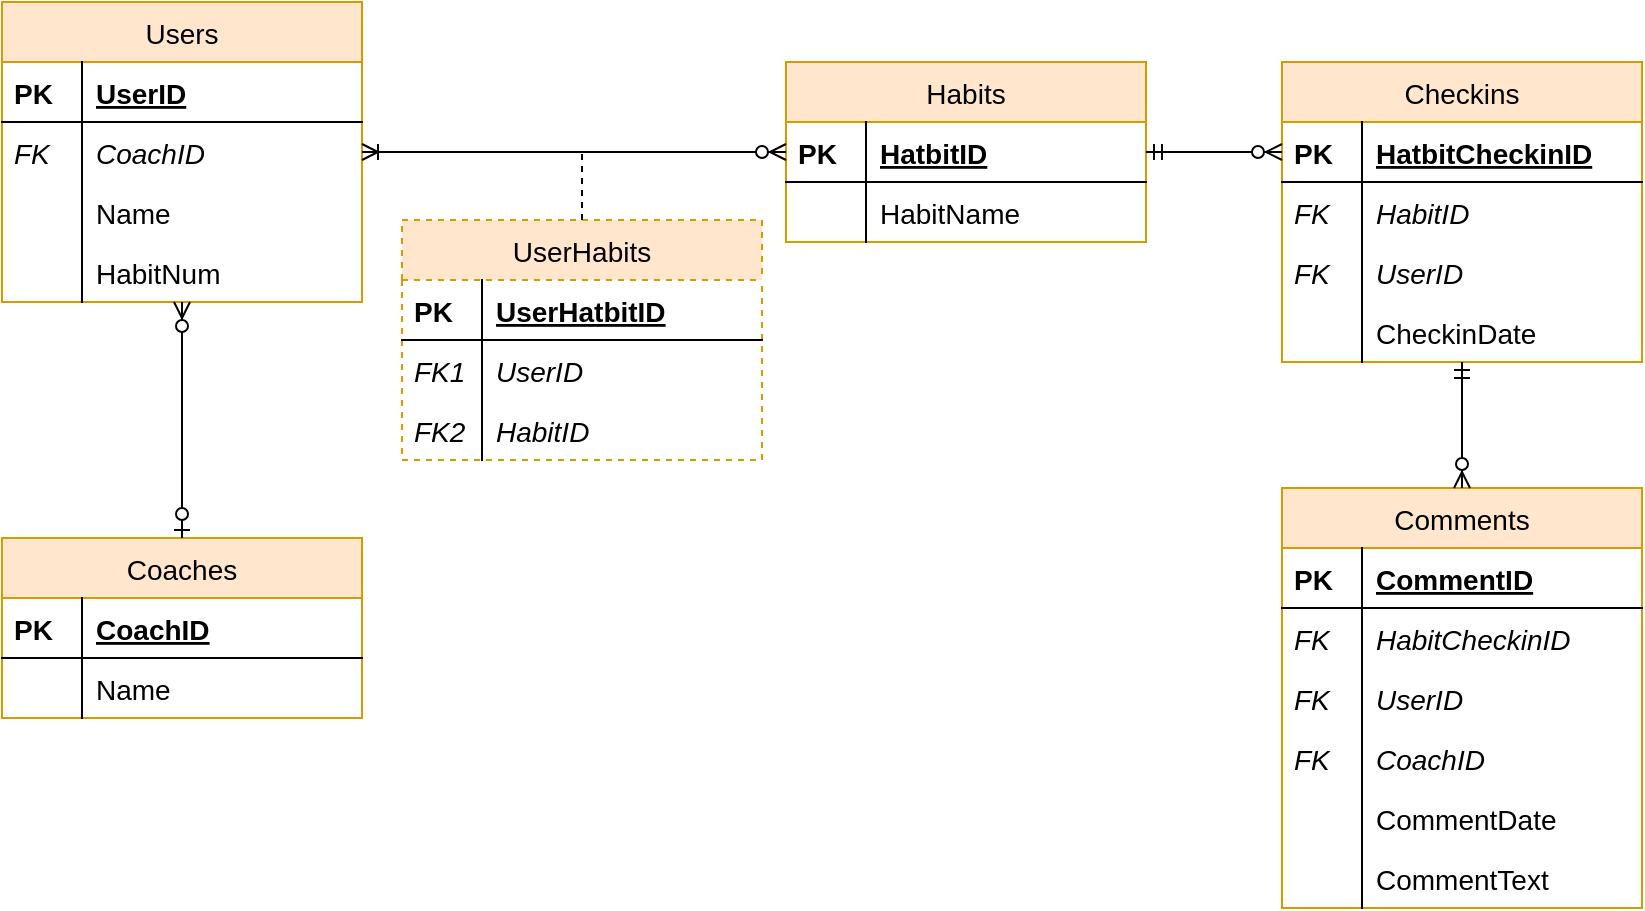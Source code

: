 <mxfile version="14.1.8" type="device"><diagram id="da-T14iYyUyeXvohfoaQ" name="Page-1"><mxGraphModel dx="886" dy="566" grid="1" gridSize="10" guides="1" tooltips="1" connect="1" arrows="1" fold="1" page="1" pageScale="1" pageWidth="850" pageHeight="1100" math="0" shadow="0"><root><mxCell id="0"/><mxCell id="1" parent="0"/><mxCell id="zdeeEC1gACVF3x_id2DQ-88" value="Users" style="swimlane;fontStyle=0;childLayout=stackLayout;horizontal=1;startSize=30;horizontalStack=0;resizeParent=1;resizeParentMax=0;resizeLast=0;collapsible=1;marginBottom=0;align=center;fontSize=14;sketch=0;strokeColor=#d79b00;fillColor=#ffe6cc;swimlaneFillColor=#ffffff;spacingBottom=0;spacingTop=0;" parent="1" vertex="1"><mxGeometry x="10" y="10" width="180" height="150" as="geometry"/></mxCell><mxCell id="zdeeEC1gACVF3x_id2DQ-322" value="UserID" style="shape=partialRectangle;fillColor=none;align=left;verticalAlign=middle;spacingLeft=45;rotatable=0;points=[[0,0.5],[1,0.5]];portConstraint=eastwest;dropTarget=0;top=0;left=0;right=0;fontStyle=5;fontSize=14;spacingBottom=0;spacingTop=0;" parent="zdeeEC1gACVF3x_id2DQ-88" vertex="1"><mxGeometry y="30" width="180" height="30" as="geometry"/></mxCell><mxCell id="zdeeEC1gACVF3x_id2DQ-323" value="PK" style="shape=partialRectangle;top=0;left=0;bottom=0;fillColor=none;stokeWidth=1;align=left;verticalAlign=middle;spacingLeft=4;spacingRight=4;overflow=hidden;rotatable=0;points=[];portConstraint=eastwest;part=1;fontStyle=1;fontSize=14;spacingBottom=0;spacingTop=0;" parent="zdeeEC1gACVF3x_id2DQ-322" vertex="1" connectable="0"><mxGeometry width="40" height="30" as="geometry"/></mxCell><mxCell id="zdeeEC1gACVF3x_id2DQ-328" value="CoachID" style="shape=partialRectangle;fillColor=none;align=left;verticalAlign=middle;spacingLeft=45;rotatable=0;points=[[0,0.5],[1,0.5]];portConstraint=eastwest;dropTarget=0;top=0;left=0;right=0;fontStyle=2;bottom=0;fontSize=14;spacingBottom=0;spacingTop=0;" parent="zdeeEC1gACVF3x_id2DQ-88" vertex="1"><mxGeometry y="60" width="180" height="30" as="geometry"/></mxCell><mxCell id="zdeeEC1gACVF3x_id2DQ-329" value="FK" style="shape=partialRectangle;top=0;left=0;bottom=0;fillColor=none;stokeWidth=1;align=left;verticalAlign=middle;spacingLeft=4;spacingRight=4;overflow=hidden;rotatable=0;points=[];portConstraint=eastwest;part=1;fontStyle=2;fontSize=14;spacingBottom=0;spacingTop=0;" parent="zdeeEC1gACVF3x_id2DQ-328" vertex="1" connectable="0"><mxGeometry width="40" height="30" as="geometry"/></mxCell><mxCell id="zdeeEC1gACVF3x_id2DQ-330" value="Name" style="shape=partialRectangle;fillColor=none;align=left;verticalAlign=middle;spacingLeft=45;rotatable=0;points=[[0,0.5],[1,0.5]];portConstraint=eastwest;dropTarget=0;top=0;left=0;right=0;fontStyle=0;bottom=0;strokeColor=none;fontSize=14;spacingBottom=0;spacingTop=0;" parent="zdeeEC1gACVF3x_id2DQ-88" vertex="1"><mxGeometry y="90" width="180" height="30" as="geometry"/></mxCell><mxCell id="zdeeEC1gACVF3x_id2DQ-331" value="" style="shape=partialRectangle;top=0;left=0;bottom=0;fillColor=none;stokeWidth=1;align=left;verticalAlign=middle;spacingLeft=4;spacingRight=4;overflow=hidden;rotatable=0;points=[];portConstraint=eastwest;part=1;fontStyle=2;fontSize=14;spacingBottom=0;spacingTop=0;" parent="zdeeEC1gACVF3x_id2DQ-330" vertex="1" connectable="0"><mxGeometry width="40" height="30" as="geometry"/></mxCell><mxCell id="zdeeEC1gACVF3x_id2DQ-332" value="HabitNum" style="shape=partialRectangle;fillColor=none;align=left;verticalAlign=middle;spacingLeft=45;rotatable=0;points=[[0,0.5],[1,0.5]];portConstraint=eastwest;dropTarget=0;top=0;left=0;right=0;fontStyle=0;bottom=0;strokeColor=none;fontSize=14;spacingBottom=0;spacingTop=0;" parent="zdeeEC1gACVF3x_id2DQ-88" vertex="1"><mxGeometry y="120" width="180" height="30" as="geometry"/></mxCell><mxCell id="zdeeEC1gACVF3x_id2DQ-333" value="" style="shape=partialRectangle;top=0;left=0;bottom=0;fillColor=none;stokeWidth=1;align=left;verticalAlign=middle;spacingLeft=4;spacingRight=4;overflow=hidden;rotatable=0;points=[];portConstraint=eastwest;part=1;fontStyle=2;fontSize=14;spacingBottom=0;spacingTop=0;" parent="zdeeEC1gACVF3x_id2DQ-332" vertex="1" connectable="0"><mxGeometry width="40" height="30" as="geometry"/></mxCell><mxCell id="zdeeEC1gACVF3x_id2DQ-117" value="Coaches" style="swimlane;fontStyle=0;childLayout=stackLayout;horizontal=1;startSize=30;horizontalStack=0;resizeParent=1;resizeParentMax=0;resizeLast=0;collapsible=1;marginBottom=0;align=center;fontSize=14;sketch=0;strokeColor=#d79b00;fillColor=#ffe6cc;swimlaneFillColor=#ffffff;spacingBottom=0;spacingTop=0;" parent="1" vertex="1"><mxGeometry x="10" y="278" width="180" height="90" as="geometry"/></mxCell><mxCell id="zdeeEC1gACVF3x_id2DQ-342" value="CoachID" style="shape=partialRectangle;fillColor=none;align=left;verticalAlign=middle;spacingLeft=45;rotatable=0;points=[[0,0.5],[1,0.5]];portConstraint=eastwest;dropTarget=0;top=0;left=0;right=0;fontStyle=5;fontSize=14;spacingBottom=0;spacingTop=0;" parent="zdeeEC1gACVF3x_id2DQ-117" vertex="1"><mxGeometry y="30" width="180" height="30" as="geometry"/></mxCell><mxCell id="zdeeEC1gACVF3x_id2DQ-343" value="PK" style="shape=partialRectangle;top=0;left=0;bottom=0;fillColor=none;stokeWidth=1;align=left;verticalAlign=middle;spacingLeft=4;spacingRight=4;overflow=hidden;rotatable=0;points=[];portConstraint=eastwest;part=1;fontStyle=1;fontSize=14;spacingBottom=0;spacingTop=0;" parent="zdeeEC1gACVF3x_id2DQ-342" vertex="1" connectable="0"><mxGeometry width="40" height="30" as="geometry"/></mxCell><mxCell id="zdeeEC1gACVF3x_id2DQ-344" value="Name" style="shape=partialRectangle;fillColor=none;align=left;verticalAlign=middle;spacingLeft=45;rotatable=0;points=[[0,0.5],[1,0.5]];portConstraint=eastwest;dropTarget=0;top=0;left=0;right=0;fontStyle=0;bottom=0;strokeColor=none;fontSize=14;spacingBottom=0;spacingTop=0;" parent="zdeeEC1gACVF3x_id2DQ-117" vertex="1"><mxGeometry y="60" width="180" height="30" as="geometry"/></mxCell><mxCell id="zdeeEC1gACVF3x_id2DQ-345" value="" style="shape=partialRectangle;top=0;left=0;bottom=0;fillColor=none;stokeWidth=1;align=left;verticalAlign=middle;spacingLeft=4;spacingRight=4;overflow=hidden;rotatable=0;points=[];portConstraint=eastwest;part=1;fontStyle=2;fontSize=14;spacingBottom=0;spacingTop=0;" parent="zdeeEC1gACVF3x_id2DQ-344" vertex="1" connectable="0"><mxGeometry width="40" height="30" as="geometry"/></mxCell><mxCell id="zdeeEC1gACVF3x_id2DQ-346" value="UserHabits" style="swimlane;fontStyle=0;childLayout=stackLayout;horizontal=1;startSize=30;horizontalStack=0;resizeParent=1;resizeParentMax=0;resizeLast=0;collapsible=1;marginBottom=0;align=center;fontSize=14;sketch=0;strokeColor=#d79b00;fillColor=#ffe6cc;swimlaneFillColor=#ffffff;spacingBottom=0;spacingTop=0;dashed=1;strokeWidth=1;" parent="1" vertex="1"><mxGeometry x="210" y="119" width="180" height="120" as="geometry"/></mxCell><mxCell id="zdeeEC1gACVF3x_id2DQ-347" value="UserHatbitID" style="shape=partialRectangle;fillColor=none;align=left;verticalAlign=middle;spacingLeft=45;rotatable=0;points=[[0,0.5],[1,0.5]];portConstraint=eastwest;dropTarget=0;top=0;left=0;right=0;fontStyle=5;fontSize=14;spacingBottom=0;spacingTop=0;" parent="zdeeEC1gACVF3x_id2DQ-346" vertex="1"><mxGeometry y="30" width="180" height="30" as="geometry"/></mxCell><mxCell id="zdeeEC1gACVF3x_id2DQ-348" value="PK" style="shape=partialRectangle;top=0;left=0;bottom=0;fillColor=none;stokeWidth=1;align=left;verticalAlign=middle;spacingLeft=4;spacingRight=4;overflow=hidden;rotatable=0;points=[];portConstraint=eastwest;part=1;fontStyle=1;fontSize=14;spacingBottom=0;spacingTop=0;" parent="zdeeEC1gACVF3x_id2DQ-347" vertex="1" connectable="0"><mxGeometry width="40" height="30" as="geometry"/></mxCell><mxCell id="zdeeEC1gACVF3x_id2DQ-349" value="UserID" style="shape=partialRectangle;fillColor=none;align=left;verticalAlign=middle;spacingLeft=45;rotatable=0;points=[[0,0.5],[1,0.5]];portConstraint=eastwest;dropTarget=0;top=0;left=0;right=0;fontStyle=2;bottom=0;strokeColor=none;fontSize=14;spacingBottom=0;spacingTop=0;" parent="zdeeEC1gACVF3x_id2DQ-346" vertex="1"><mxGeometry y="60" width="180" height="30" as="geometry"/></mxCell><mxCell id="zdeeEC1gACVF3x_id2DQ-350" value="FK1" style="shape=partialRectangle;top=0;left=0;bottom=0;fillColor=none;stokeWidth=1;align=left;verticalAlign=middle;spacingLeft=4;spacingRight=4;overflow=hidden;rotatable=0;points=[];portConstraint=eastwest;part=1;fontStyle=2;fontSize=14;spacingBottom=0;spacingTop=0;" parent="zdeeEC1gACVF3x_id2DQ-349" vertex="1" connectable="0"><mxGeometry width="40" height="30" as="geometry"/></mxCell><mxCell id="zdeeEC1gACVF3x_id2DQ-351" value="HabitID" style="shape=partialRectangle;fillColor=none;align=left;verticalAlign=middle;spacingLeft=45;rotatable=0;points=[[0,0.5],[1,0.5]];portConstraint=eastwest;dropTarget=0;top=0;left=0;right=0;fontStyle=2;bottom=0;strokeColor=none;fontSize=14;spacingBottom=0;spacingTop=0;" parent="zdeeEC1gACVF3x_id2DQ-346" vertex="1"><mxGeometry y="90" width="180" height="30" as="geometry"/></mxCell><mxCell id="zdeeEC1gACVF3x_id2DQ-352" value="FK2" style="shape=partialRectangle;top=0;left=0;bottom=0;fillColor=none;stokeWidth=1;align=left;verticalAlign=middle;spacingLeft=4;spacingRight=4;overflow=hidden;rotatable=0;points=[];portConstraint=eastwest;part=1;fontStyle=2;fontSize=14;spacingBottom=0;spacingTop=0;" parent="zdeeEC1gACVF3x_id2DQ-351" vertex="1" connectable="0"><mxGeometry width="40" height="30" as="geometry"/></mxCell><mxCell id="zdeeEC1gACVF3x_id2DQ-392" value="" style="endArrow=none;html=1;rounded=0;fontSize=14;exitX=0.5;exitY=0;exitDx=0;exitDy=0;dashed=1;" parent="zdeeEC1gACVF3x_id2DQ-346" source="zdeeEC1gACVF3x_id2DQ-346" edge="1"><mxGeometry relative="1" as="geometry"><mxPoint x="90" y="-4" as="sourcePoint"/><mxPoint x="90" y="-34" as="targetPoint"/></mxGeometry></mxCell><mxCell id="zdeeEC1gACVF3x_id2DQ-353" value="Habits" style="swimlane;fontStyle=0;childLayout=stackLayout;horizontal=1;startSize=30;horizontalStack=0;resizeParent=1;resizeParentMax=0;resizeLast=0;collapsible=1;marginBottom=0;align=center;fontSize=14;sketch=0;strokeColor=#d79b00;fillColor=#ffe6cc;swimlaneFillColor=#ffffff;spacingBottom=0;spacingTop=0;" parent="1" vertex="1"><mxGeometry x="402" y="40" width="180" height="90" as="geometry"/></mxCell><mxCell id="zdeeEC1gACVF3x_id2DQ-354" value="HatbitID" style="shape=partialRectangle;fillColor=none;align=left;verticalAlign=middle;spacingLeft=45;rotatable=0;points=[[0,0.5],[1,0.5]];portConstraint=eastwest;dropTarget=0;top=0;left=0;right=0;fontStyle=5;fontSize=14;spacingBottom=0;spacingTop=0;" parent="zdeeEC1gACVF3x_id2DQ-353" vertex="1"><mxGeometry y="30" width="180" height="30" as="geometry"/></mxCell><mxCell id="zdeeEC1gACVF3x_id2DQ-355" value="PK" style="shape=partialRectangle;top=0;left=0;bottom=0;fillColor=none;stokeWidth=1;align=left;verticalAlign=middle;spacingLeft=4;spacingRight=4;overflow=hidden;rotatable=0;points=[];portConstraint=eastwest;part=1;fontStyle=1;fontSize=14;spacingBottom=0;spacingTop=0;" parent="zdeeEC1gACVF3x_id2DQ-354" vertex="1" connectable="0"><mxGeometry width="40" height="30" as="geometry"/></mxCell><mxCell id="zdeeEC1gACVF3x_id2DQ-356" value="HabitName" style="shape=partialRectangle;fillColor=none;align=left;verticalAlign=middle;spacingLeft=45;rotatable=0;points=[[0,0.5],[1,0.5]];portConstraint=eastwest;dropTarget=0;top=0;left=0;right=0;fontStyle=0;bottom=0;strokeColor=none;fontSize=14;spacingBottom=0;spacingTop=0;" parent="zdeeEC1gACVF3x_id2DQ-353" vertex="1"><mxGeometry y="60" width="180" height="30" as="geometry"/></mxCell><mxCell id="zdeeEC1gACVF3x_id2DQ-357" value="" style="shape=partialRectangle;top=0;left=0;bottom=0;fillColor=none;stokeWidth=1;align=left;verticalAlign=middle;spacingLeft=4;spacingRight=4;overflow=hidden;rotatable=0;points=[];portConstraint=eastwest;part=1;fontStyle=2;fontSize=14;spacingBottom=0;spacingTop=0;" parent="zdeeEC1gACVF3x_id2DQ-356" vertex="1" connectable="0"><mxGeometry width="40" height="30" as="geometry"/></mxCell><mxCell id="zdeeEC1gACVF3x_id2DQ-360" value="Checkins" style="swimlane;fontStyle=0;childLayout=stackLayout;horizontal=1;startSize=30;horizontalStack=0;resizeParent=1;resizeParentMax=0;resizeLast=0;collapsible=1;marginBottom=0;align=center;fontSize=14;sketch=0;strokeColor=#d79b00;fillColor=#ffe6cc;swimlaneFillColor=#ffffff;spacingBottom=0;spacingTop=0;" parent="1" vertex="1"><mxGeometry x="650" y="40" width="180" height="150" as="geometry"/></mxCell><mxCell id="zdeeEC1gACVF3x_id2DQ-361" value="HatbitCheckinID" style="shape=partialRectangle;fillColor=none;align=left;verticalAlign=middle;spacingLeft=45;rotatable=0;points=[[0,0.5],[1,0.5]];portConstraint=eastwest;dropTarget=0;top=0;left=0;right=0;fontStyle=5;fontSize=14;spacingBottom=0;spacingTop=0;" parent="zdeeEC1gACVF3x_id2DQ-360" vertex="1"><mxGeometry y="30" width="180" height="30" as="geometry"/></mxCell><mxCell id="zdeeEC1gACVF3x_id2DQ-362" value="PK" style="shape=partialRectangle;top=0;left=0;bottom=0;fillColor=none;stokeWidth=1;align=left;verticalAlign=middle;spacingLeft=4;spacingRight=4;overflow=hidden;rotatable=0;points=[];portConstraint=eastwest;part=1;fontStyle=1;fontSize=14;spacingBottom=0;spacingTop=0;" parent="zdeeEC1gACVF3x_id2DQ-361" vertex="1" connectable="0"><mxGeometry width="40" height="30" as="geometry"/></mxCell><mxCell id="zdeeEC1gACVF3x_id2DQ-363" value="HabitID" style="shape=partialRectangle;fillColor=none;align=left;verticalAlign=middle;spacingLeft=45;rotatable=0;points=[[0,0.5],[1,0.5]];portConstraint=eastwest;dropTarget=0;top=0;left=0;right=0;fontStyle=2;bottom=0;strokeColor=none;fontSize=14;spacingBottom=0;spacingTop=0;" parent="zdeeEC1gACVF3x_id2DQ-360" vertex="1"><mxGeometry y="60" width="180" height="30" as="geometry"/></mxCell><mxCell id="zdeeEC1gACVF3x_id2DQ-364" value="FK" style="shape=partialRectangle;top=0;left=0;bottom=0;fillColor=none;stokeWidth=1;align=left;verticalAlign=middle;spacingLeft=4;spacingRight=4;overflow=hidden;rotatable=0;points=[];portConstraint=eastwest;part=1;fontStyle=2;fontSize=14;spacingBottom=0;spacingTop=0;" parent="zdeeEC1gACVF3x_id2DQ-363" vertex="1" connectable="0"><mxGeometry width="40" height="30" as="geometry"/></mxCell><mxCell id="zdeeEC1gACVF3x_id2DQ-365" value="UserID" style="shape=partialRectangle;fillColor=none;align=left;verticalAlign=middle;spacingLeft=45;rotatable=0;points=[[0,0.5],[1,0.5]];portConstraint=eastwest;dropTarget=0;top=0;left=0;right=0;fontStyle=2;bottom=0;strokeColor=none;fontSize=14;spacingBottom=0;spacingTop=0;" parent="zdeeEC1gACVF3x_id2DQ-360" vertex="1"><mxGeometry y="90" width="180" height="30" as="geometry"/></mxCell><mxCell id="zdeeEC1gACVF3x_id2DQ-366" value="FK" style="shape=partialRectangle;top=0;left=0;bottom=0;fillColor=none;stokeWidth=1;align=left;verticalAlign=middle;spacingLeft=4;spacingRight=4;overflow=hidden;rotatable=0;points=[];portConstraint=eastwest;part=1;fontStyle=2;fontSize=14;spacingBottom=0;spacingTop=0;" parent="zdeeEC1gACVF3x_id2DQ-365" vertex="1" connectable="0"><mxGeometry width="40" height="30" as="geometry"/></mxCell><mxCell id="zdeeEC1gACVF3x_id2DQ-369" value="CheckinDate" style="shape=partialRectangle;fillColor=none;align=left;verticalAlign=middle;spacingLeft=45;rotatable=0;points=[[0,0.5],[1,0.5]];portConstraint=eastwest;dropTarget=0;top=0;left=0;right=0;fontStyle=0;bottom=0;strokeColor=none;fontSize=14;spacingBottom=0;spacingTop=0;" parent="zdeeEC1gACVF3x_id2DQ-360" vertex="1"><mxGeometry y="120" width="180" height="30" as="geometry"/></mxCell><mxCell id="zdeeEC1gACVF3x_id2DQ-370" value="" style="shape=partialRectangle;top=0;left=0;bottom=0;fillColor=none;stokeWidth=1;align=left;verticalAlign=middle;spacingLeft=4;spacingRight=4;overflow=hidden;rotatable=0;points=[];portConstraint=eastwest;part=1;fontStyle=2;fontSize=14;spacingBottom=0;spacingTop=0;" parent="zdeeEC1gACVF3x_id2DQ-369" vertex="1" connectable="0"><mxGeometry width="40" height="30" as="geometry"/></mxCell><mxCell id="zdeeEC1gACVF3x_id2DQ-371" value="Comments" style="swimlane;fontStyle=0;childLayout=stackLayout;horizontal=1;startSize=30;horizontalStack=0;resizeParent=1;resizeParentMax=0;resizeLast=0;collapsible=1;marginBottom=0;align=center;fontSize=14;sketch=0;strokeColor=#d79b00;fillColor=#ffe6cc;swimlaneFillColor=#ffffff;spacingBottom=0;spacingTop=0;" parent="1" vertex="1"><mxGeometry x="650" y="253" width="180" height="210" as="geometry"/></mxCell><mxCell id="zdeeEC1gACVF3x_id2DQ-372" value="CommentID" style="shape=partialRectangle;fillColor=none;align=left;verticalAlign=middle;spacingLeft=45;rotatable=0;points=[[0,0.5],[1,0.5]];portConstraint=eastwest;dropTarget=0;top=0;left=0;right=0;fontStyle=5;fontSize=14;spacingBottom=0;spacingTop=0;" parent="zdeeEC1gACVF3x_id2DQ-371" vertex="1"><mxGeometry y="30" width="180" height="30" as="geometry"/></mxCell><mxCell id="zdeeEC1gACVF3x_id2DQ-373" value="PK" style="shape=partialRectangle;top=0;left=0;bottom=0;fillColor=none;stokeWidth=1;align=left;verticalAlign=middle;spacingLeft=4;spacingRight=4;overflow=hidden;rotatable=0;points=[];portConstraint=eastwest;part=1;fontStyle=1;fontSize=14;spacingBottom=0;spacingTop=0;" parent="zdeeEC1gACVF3x_id2DQ-372" vertex="1" connectable="0"><mxGeometry width="40" height="30" as="geometry"/></mxCell><mxCell id="zdeeEC1gACVF3x_id2DQ-374" value="HabitCheckinID" style="shape=partialRectangle;fillColor=none;align=left;verticalAlign=middle;spacingLeft=45;rotatable=0;points=[[0,0.5],[1,0.5]];portConstraint=eastwest;dropTarget=0;top=0;left=0;right=0;fontStyle=2;bottom=0;strokeColor=none;fontSize=14;spacingBottom=0;spacingTop=0;" parent="zdeeEC1gACVF3x_id2DQ-371" vertex="1"><mxGeometry y="60" width="180" height="30" as="geometry"/></mxCell><mxCell id="zdeeEC1gACVF3x_id2DQ-375" value="FK" style="shape=partialRectangle;top=0;left=0;bottom=0;fillColor=none;stokeWidth=1;align=left;verticalAlign=middle;spacingLeft=4;spacingRight=4;overflow=hidden;rotatable=0;points=[];portConstraint=eastwest;part=1;fontStyle=2;fontSize=14;spacingBottom=0;spacingTop=0;" parent="zdeeEC1gACVF3x_id2DQ-374" vertex="1" connectable="0"><mxGeometry width="40" height="30" as="geometry"/></mxCell><mxCell id="zdeeEC1gACVF3x_id2DQ-376" value="UserID" style="shape=partialRectangle;fillColor=none;align=left;verticalAlign=middle;spacingLeft=45;rotatable=0;points=[[0,0.5],[1,0.5]];portConstraint=eastwest;dropTarget=0;top=0;left=0;right=0;fontStyle=2;bottom=0;strokeColor=none;fontSize=14;spacingBottom=0;spacingTop=0;" parent="zdeeEC1gACVF3x_id2DQ-371" vertex="1"><mxGeometry y="90" width="180" height="30" as="geometry"/></mxCell><mxCell id="zdeeEC1gACVF3x_id2DQ-377" value="FK" style="shape=partialRectangle;top=0;left=0;bottom=0;fillColor=none;stokeWidth=1;align=left;verticalAlign=middle;spacingLeft=4;spacingRight=4;overflow=hidden;rotatable=0;points=[];portConstraint=eastwest;part=1;fontStyle=2;fontSize=14;spacingBottom=0;spacingTop=0;" parent="zdeeEC1gACVF3x_id2DQ-376" vertex="1" connectable="0"><mxGeometry width="40" height="30" as="geometry"/></mxCell><mxCell id="zdeeEC1gACVF3x_id2DQ-380" value="CoachID" style="shape=partialRectangle;fillColor=none;align=left;verticalAlign=middle;spacingLeft=45;rotatable=0;points=[[0,0.5],[1,0.5]];portConstraint=eastwest;dropTarget=0;top=0;left=0;right=0;fontStyle=2;bottom=0;fontSize=14;spacingBottom=0;spacingTop=0;" parent="zdeeEC1gACVF3x_id2DQ-371" vertex="1"><mxGeometry y="120" width="180" height="30" as="geometry"/></mxCell><mxCell id="zdeeEC1gACVF3x_id2DQ-381" value="FK" style="shape=partialRectangle;top=0;left=0;bottom=0;fillColor=none;stokeWidth=1;align=left;verticalAlign=middle;spacingLeft=4;spacingRight=4;overflow=hidden;rotatable=0;points=[];portConstraint=eastwest;part=1;fontStyle=2;fontSize=14;spacingBottom=0;spacingTop=0;" parent="zdeeEC1gACVF3x_id2DQ-380" vertex="1" connectable="0"><mxGeometry width="40" height="30" as="geometry"/></mxCell><mxCell id="zdeeEC1gACVF3x_id2DQ-378" value="CommentDate" style="shape=partialRectangle;fillColor=none;align=left;verticalAlign=middle;spacingLeft=45;rotatable=0;points=[[0,0.5],[1,0.5]];portConstraint=eastwest;dropTarget=0;top=0;left=0;right=0;fontStyle=0;bottom=0;strokeColor=none;fontSize=14;spacingBottom=0;spacingTop=0;" parent="zdeeEC1gACVF3x_id2DQ-371" vertex="1"><mxGeometry y="150" width="180" height="30" as="geometry"/></mxCell><mxCell id="zdeeEC1gACVF3x_id2DQ-379" value="" style="shape=partialRectangle;top=0;left=0;bottom=0;fillColor=none;stokeWidth=1;align=left;verticalAlign=middle;spacingLeft=4;spacingRight=4;overflow=hidden;rotatable=0;points=[];portConstraint=eastwest;part=1;fontStyle=2;fontSize=14;spacingBottom=0;spacingTop=0;" parent="zdeeEC1gACVF3x_id2DQ-378" vertex="1" connectable="0"><mxGeometry width="40" height="30" as="geometry"/></mxCell><mxCell id="zdeeEC1gACVF3x_id2DQ-382" value="CommentText" style="shape=partialRectangle;fillColor=none;align=left;verticalAlign=middle;spacingLeft=45;rotatable=0;points=[[0,0.5],[1,0.5]];portConstraint=eastwest;dropTarget=0;top=0;left=0;right=0;fontStyle=0;bottom=0;strokeColor=none;fontSize=14;spacingBottom=0;spacingTop=0;" parent="zdeeEC1gACVF3x_id2DQ-371" vertex="1"><mxGeometry y="180" width="180" height="30" as="geometry"/></mxCell><mxCell id="zdeeEC1gACVF3x_id2DQ-383" value="" style="shape=partialRectangle;top=0;left=0;bottom=0;fillColor=none;stokeWidth=1;align=left;verticalAlign=middle;spacingLeft=4;spacingRight=4;overflow=hidden;rotatable=0;points=[];portConstraint=eastwest;part=1;fontStyle=2;fontSize=14;spacingBottom=0;spacingTop=0;" parent="zdeeEC1gACVF3x_id2DQ-382" vertex="1" connectable="0"><mxGeometry width="40" height="30" as="geometry"/></mxCell><mxCell id="zdeeEC1gACVF3x_id2DQ-388" value="" style="fontSize=12;html=1;endArrow=ERzeroToMany;startArrow=ERzeroToOne;exitX=0.5;exitY=0;exitDx=0;exitDy=0;" parent="1" source="zdeeEC1gACVF3x_id2DQ-117" target="zdeeEC1gACVF3x_id2DQ-332" edge="1"><mxGeometry width="100" height="100" relative="1" as="geometry"><mxPoint x="60" y="235" as="sourcePoint"/><mxPoint x="100" y="195" as="targetPoint"/></mxGeometry></mxCell><mxCell id="zdeeEC1gACVF3x_id2DQ-390" value="" style="fontSize=12;html=1;endArrow=ERoneToMany;exitX=0;exitY=0.5;exitDx=0;exitDy=0;entryX=1;entryY=0.5;entryDx=0;entryDy=0;startArrow=ERzeroToMany;startFill=1;" parent="1" source="zdeeEC1gACVF3x_id2DQ-354" target="zdeeEC1gACVF3x_id2DQ-328" edge="1"><mxGeometry width="100" height="100" relative="1" as="geometry"><mxPoint x="260" y="255" as="sourcePoint"/><mxPoint x="360" y="155" as="targetPoint"/></mxGeometry></mxCell><mxCell id="zdeeEC1gACVF3x_id2DQ-394" value="" style="fontSize=12;html=1;endArrow=ERmandOne;startArrow=ERzeroToMany;startFill=1;exitX=0;exitY=0.5;exitDx=0;exitDy=0;endFill=0;" parent="1" source="zdeeEC1gACVF3x_id2DQ-361" target="zdeeEC1gACVF3x_id2DQ-354" edge="1"><mxGeometry width="100" height="100" relative="1" as="geometry"><mxPoint x="650" y="92" as="sourcePoint"/><mxPoint x="600" y="92" as="targetPoint"/></mxGeometry></mxCell><mxCell id="zdeeEC1gACVF3x_id2DQ-395" value="" style="fontSize=12;html=1;endArrow=ERmandOne;startArrow=ERzeroToMany;startFill=1;exitX=0.5;exitY=0;exitDx=0;exitDy=0;endFill=0;entryX=0.5;entryY=1;entryDx=0;entryDy=0;entryPerimeter=0;" parent="1" source="zdeeEC1gACVF3x_id2DQ-371" target="zdeeEC1gACVF3x_id2DQ-369" edge="1"><mxGeometry width="100" height="100" relative="1" as="geometry"><mxPoint x="805" y="225.0" as="sourcePoint"/><mxPoint x="711" y="215" as="targetPoint"/></mxGeometry></mxCell></root></mxGraphModel></diagram></mxfile>